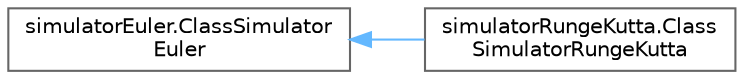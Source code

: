 digraph "Graphical Class Hierarchy"
{
 // LATEX_PDF_SIZE
  bgcolor="transparent";
  edge [fontname=Helvetica,fontsize=10,labelfontname=Helvetica,labelfontsize=10];
  node [fontname=Helvetica,fontsize=10,shape=box,height=0.2,width=0.4];
  rankdir="LR";
  Node0 [id="Node000000",label="simulatorEuler.ClassSimulator\lEuler",height=0.2,width=0.4,color="grey40", fillcolor="white", style="filled",URL="$classsimulator_euler_1_1_class_simulator_euler.html",tooltip=" "];
  Node0 -> Node1 [id="edge20_Node000000_Node000001",dir="back",color="steelblue1",style="solid",tooltip=" "];
  Node1 [id="Node000001",label="simulatorRungeKutta.Class\lSimulatorRungeKutta",height=0.2,width=0.4,color="grey40", fillcolor="white", style="filled",URL="$classsimulator_runge_kutta_1_1_class_simulator_runge_kutta.html",tooltip=" "];
}
